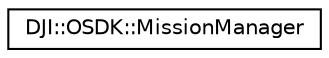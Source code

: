 digraph "Graphical Class Hierarchy"
{
 // INTERACTIVE_SVG=YES
 // LATEX_PDF_SIZE
  edge [fontname="Helvetica",fontsize="10",labelfontname="Helvetica",labelfontsize="10"];
  node [fontname="Helvetica",fontsize="10",shape=record];
  rankdir="LR";
  Node0 [label="DJI::OSDK::MissionManager",height=0.2,width=0.4,color="black", fillcolor="white", style="filled",URL="$classDJI_1_1OSDK_1_1MissionManager.html",tooltip="MissionManager class for chaining/managing missions."];
}
